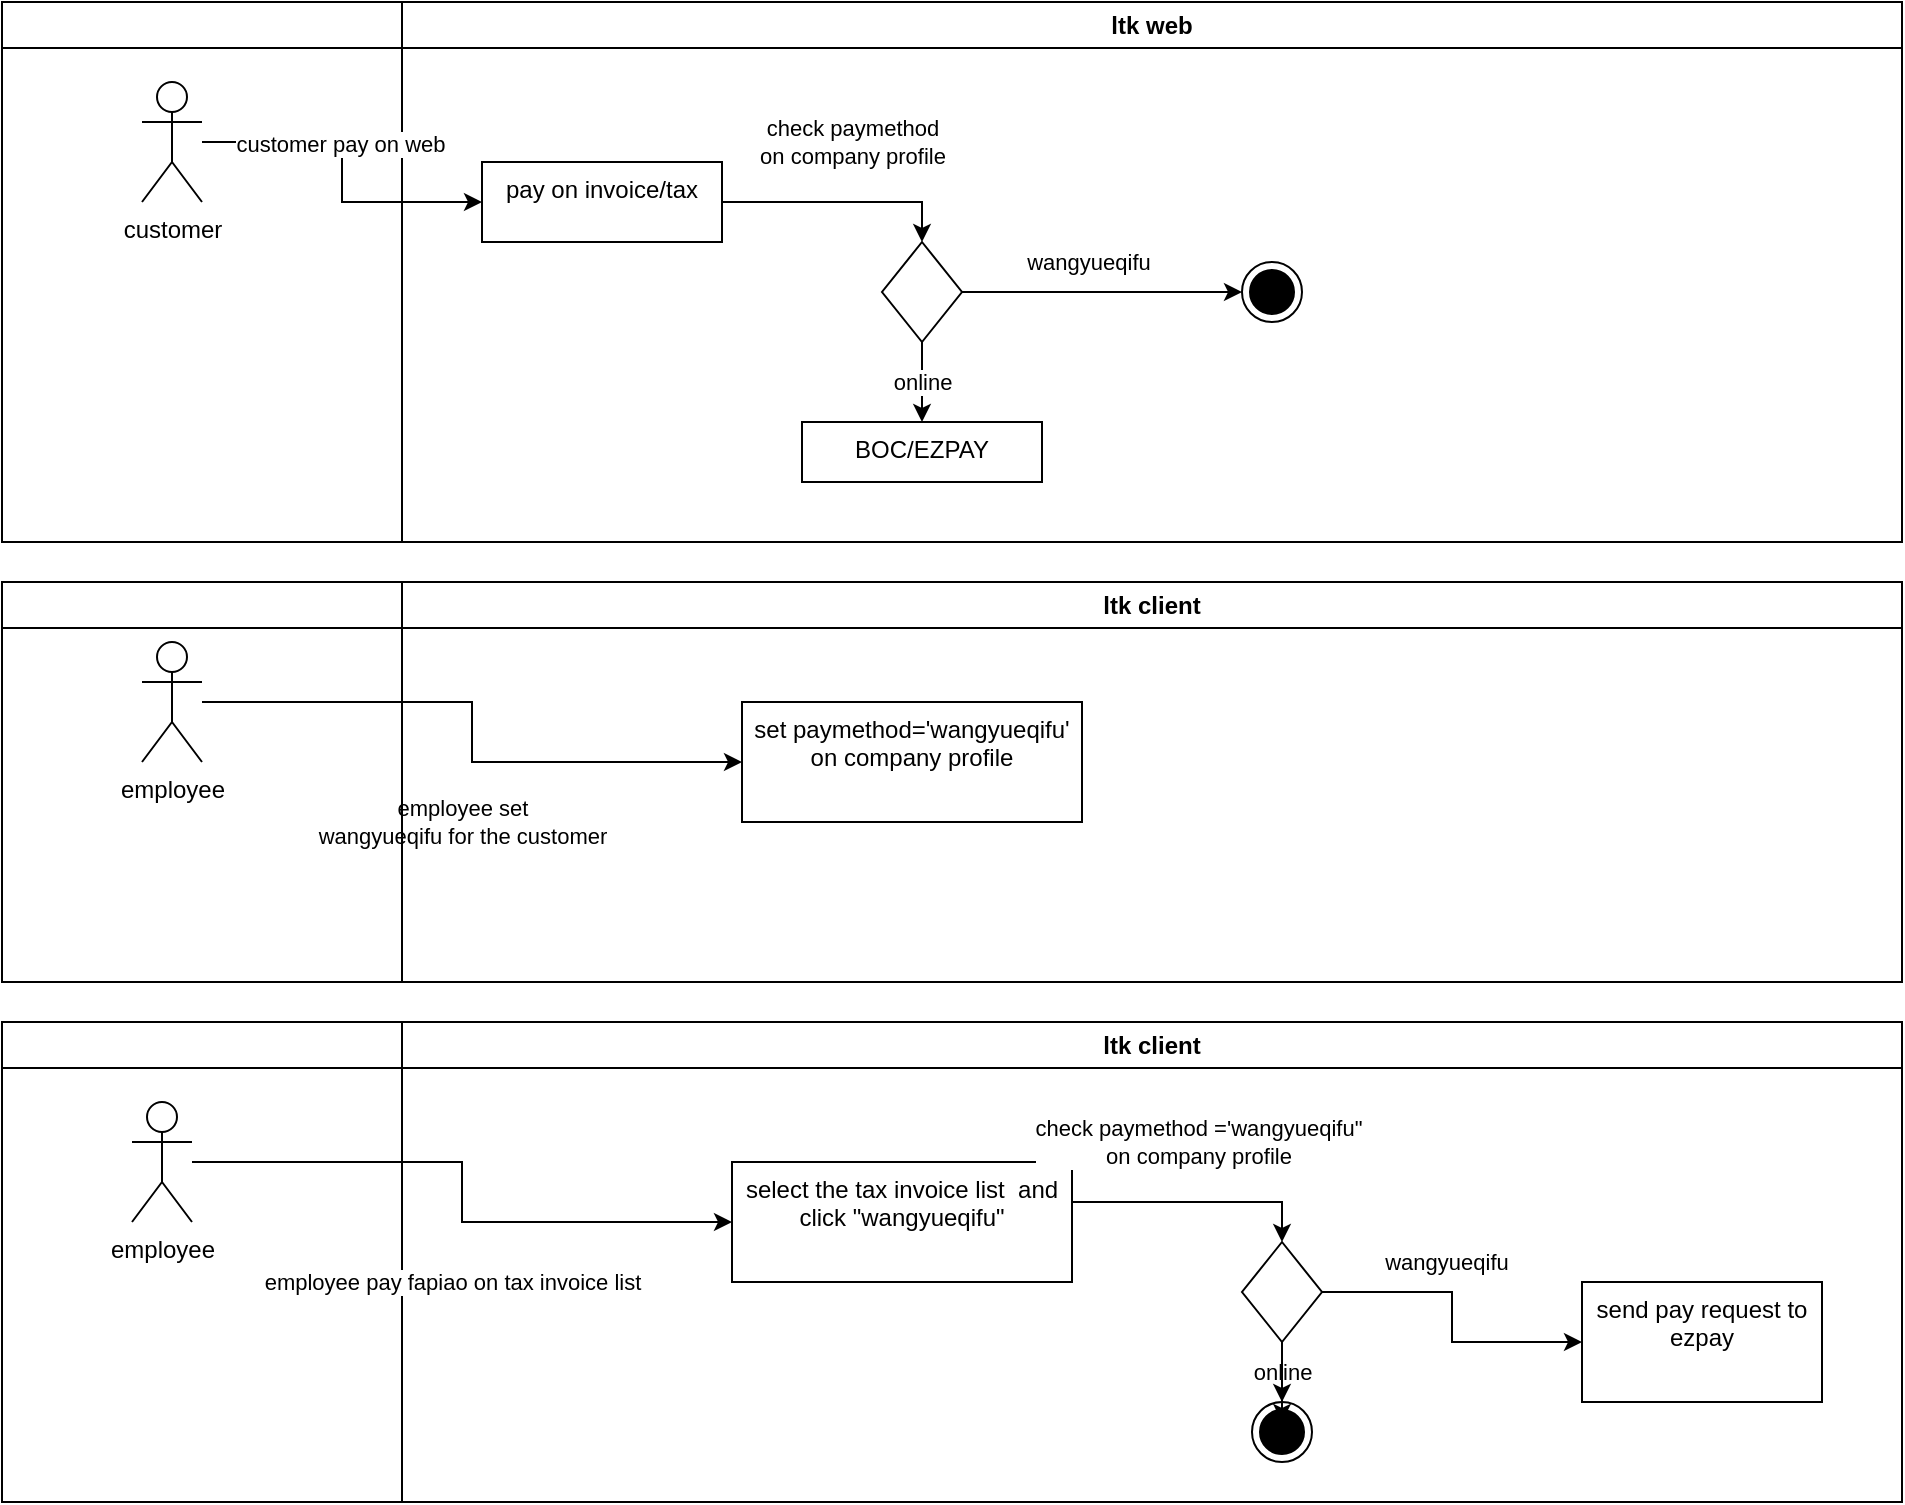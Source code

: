 <mxfile version="21.5.0" type="github" pages="2">
  <diagram name="第 1 页" id="QOnTSSQmwPnzcd5Xkw5Z">
    <mxGraphModel dx="1434" dy="740" grid="1" gridSize="10" guides="1" tooltips="1" connect="1" arrows="1" fold="1" page="1" pageScale="1" pageWidth="10000" pageHeight="10000" math="0" shadow="0">
      <root>
        <mxCell id="0" />
        <mxCell id="1" parent="0" />
        <mxCell id="YfxHdZobSpgit8-oHWuQ-1" value="" style="swimlane;whiteSpace=wrap;html=1;" parent="1" vertex="1">
          <mxGeometry x="320" y="200" width="200" height="270" as="geometry" />
        </mxCell>
        <mxCell id="YfxHdZobSpgit8-oHWuQ-20" value="customer" style="shape=umlActor;verticalLabelPosition=bottom;verticalAlign=top;html=1;" parent="YfxHdZobSpgit8-oHWuQ-1" vertex="1">
          <mxGeometry x="70" y="40" width="30" height="60" as="geometry" />
        </mxCell>
        <mxCell id="YfxHdZobSpgit8-oHWuQ-2" value="ltk web" style="swimlane;whiteSpace=wrap;html=1;startSize=23;" parent="1" vertex="1">
          <mxGeometry x="520" y="200" width="750" height="270" as="geometry" />
        </mxCell>
        <mxCell id="YfxHdZobSpgit8-oHWuQ-27" value="check paymethod &lt;br&gt;on company profile" style="edgeStyle=orthogonalEdgeStyle;rounded=0;orthogonalLoop=1;jettySize=auto;html=1;" parent="YfxHdZobSpgit8-oHWuQ-2" source="YfxHdZobSpgit8-oHWuQ-24" target="YfxHdZobSpgit8-oHWuQ-26" edge="1">
          <mxGeometry x="0.071" y="30" relative="1" as="geometry">
            <Array as="points">
              <mxPoint x="220" y="100" />
              <mxPoint x="220" y="100" />
            </Array>
            <mxPoint as="offset" />
          </mxGeometry>
        </mxCell>
        <mxCell id="YfxHdZobSpgit8-oHWuQ-24" value="pay on invoice/tax" style="whiteSpace=wrap;html=1;verticalAlign=top;" parent="YfxHdZobSpgit8-oHWuQ-2" vertex="1">
          <mxGeometry x="40" y="80" width="120" height="40" as="geometry" />
        </mxCell>
        <mxCell id="YfxHdZobSpgit8-oHWuQ-30" value="online" style="edgeStyle=orthogonalEdgeStyle;rounded=0;orthogonalLoop=1;jettySize=auto;html=1;" parent="YfxHdZobSpgit8-oHWuQ-2" source="YfxHdZobSpgit8-oHWuQ-26" target="YfxHdZobSpgit8-oHWuQ-29" edge="1">
          <mxGeometry relative="1" as="geometry" />
        </mxCell>
        <mxCell id="YfxHdZobSpgit8-oHWuQ-34" value="" style="edgeStyle=orthogonalEdgeStyle;rounded=0;orthogonalLoop=1;jettySize=auto;html=1;entryX=0;entryY=0.5;entryDx=0;entryDy=0;" parent="YfxHdZobSpgit8-oHWuQ-2" source="YfxHdZobSpgit8-oHWuQ-26" target="YfxHdZobSpgit8-oHWuQ-35" edge="1">
          <mxGeometry relative="1" as="geometry">
            <mxPoint x="430" y="115" as="targetPoint" />
            <Array as="points" />
          </mxGeometry>
        </mxCell>
        <mxCell id="YfxHdZobSpgit8-oHWuQ-36" value="wangyueqifu" style="edgeLabel;html=1;align=center;verticalAlign=middle;resizable=0;points=[];" parent="YfxHdZobSpgit8-oHWuQ-34" vertex="1" connectable="0">
          <mxGeometry x="-0.407" y="1" relative="1" as="geometry">
            <mxPoint x="21" y="-14" as="offset" />
          </mxGeometry>
        </mxCell>
        <mxCell id="YfxHdZobSpgit8-oHWuQ-26" value="" style="rhombus;whiteSpace=wrap;html=1;verticalAlign=top;" parent="YfxHdZobSpgit8-oHWuQ-2" vertex="1">
          <mxGeometry x="240" y="120" width="40" height="50" as="geometry" />
        </mxCell>
        <mxCell id="YfxHdZobSpgit8-oHWuQ-28" style="edgeStyle=orthogonalEdgeStyle;rounded=0;orthogonalLoop=1;jettySize=auto;html=1;exitX=0.5;exitY=1;exitDx=0;exitDy=0;" parent="YfxHdZobSpgit8-oHWuQ-2" source="YfxHdZobSpgit8-oHWuQ-26" target="YfxHdZobSpgit8-oHWuQ-26" edge="1">
          <mxGeometry relative="1" as="geometry" />
        </mxCell>
        <mxCell id="YfxHdZobSpgit8-oHWuQ-29" value="BOC/EZPAY" style="whiteSpace=wrap;html=1;verticalAlign=top;" parent="YfxHdZobSpgit8-oHWuQ-2" vertex="1">
          <mxGeometry x="200" y="210" width="120" height="30" as="geometry" />
        </mxCell>
        <mxCell id="YfxHdZobSpgit8-oHWuQ-35" value="" style="ellipse;html=1;shape=endState;fillColor=strokeColor;" parent="YfxHdZobSpgit8-oHWuQ-2" vertex="1">
          <mxGeometry x="420" y="130" width="30" height="30" as="geometry" />
        </mxCell>
        <mxCell id="YfxHdZobSpgit8-oHWuQ-25" value="" style="edgeStyle=orthogonalEdgeStyle;rounded=0;orthogonalLoop=1;jettySize=auto;html=1;" parent="1" source="YfxHdZobSpgit8-oHWuQ-20" target="YfxHdZobSpgit8-oHWuQ-24" edge="1">
          <mxGeometry relative="1" as="geometry" />
        </mxCell>
        <mxCell id="YfxHdZobSpgit8-oHWuQ-44" value="customer pay on web" style="edgeLabel;html=1;align=center;verticalAlign=middle;resizable=0;points=[];" parent="YfxHdZobSpgit8-oHWuQ-25" vertex="1" connectable="0">
          <mxGeometry x="-0.165" y="-1" relative="1" as="geometry">
            <mxPoint as="offset" />
          </mxGeometry>
        </mxCell>
        <mxCell id="YfxHdZobSpgit8-oHWuQ-43" value="" style="edgeStyle=orthogonalEdgeStyle;rounded=0;orthogonalLoop=1;jettySize=auto;html=1;" parent="1" source="YfxHdZobSpgit8-oHWuQ-37" target="YfxHdZobSpgit8-oHWuQ-42" edge="1">
          <mxGeometry relative="1" as="geometry" />
        </mxCell>
        <mxCell id="YfxHdZobSpgit8-oHWuQ-45" value="employee set &lt;br&gt;wangyueqifu for the customer&lt;br&gt;" style="edgeLabel;html=1;align=center;verticalAlign=middle;resizable=0;points=[];" parent="YfxHdZobSpgit8-oHWuQ-43" vertex="1" connectable="0">
          <mxGeometry x="-0.474" y="-2" relative="1" as="geometry">
            <mxPoint x="51" y="58" as="offset" />
          </mxGeometry>
        </mxCell>
        <mxCell id="YfxHdZobSpgit8-oHWuQ-37" value="employee" style="shape=umlActor;verticalLabelPosition=bottom;verticalAlign=top;html=1;" parent="1" vertex="1">
          <mxGeometry x="390" y="520" width="30" height="60" as="geometry" />
        </mxCell>
        <mxCell id="YfxHdZobSpgit8-oHWuQ-40" value="" style="swimlane;whiteSpace=wrap;html=1;" parent="1" vertex="1">
          <mxGeometry x="320" y="490" width="200" height="200" as="geometry" />
        </mxCell>
        <mxCell id="YfxHdZobSpgit8-oHWuQ-41" value="ltk client" style="swimlane;whiteSpace=wrap;html=1;" parent="1" vertex="1">
          <mxGeometry x="520" y="490" width="750" height="200" as="geometry" />
        </mxCell>
        <mxCell id="YfxHdZobSpgit8-oHWuQ-42" value="set paymethod=&#39;wangyueqifu&#39; on company profile" style="whiteSpace=wrap;html=1;verticalAlign=top;" parent="YfxHdZobSpgit8-oHWuQ-41" vertex="1">
          <mxGeometry x="170" y="60" width="170" height="60" as="geometry" />
        </mxCell>
        <mxCell id="YfxHdZobSpgit8-oHWuQ-47" value="" style="swimlane;whiteSpace=wrap;html=1;" parent="1" vertex="1">
          <mxGeometry x="320" y="710" width="200" height="240" as="geometry" />
        </mxCell>
        <mxCell id="YfxHdZobSpgit8-oHWuQ-48" value="ltk client" style="swimlane;whiteSpace=wrap;html=1;" parent="1" vertex="1">
          <mxGeometry x="520" y="710" width="750" height="240" as="geometry" />
        </mxCell>
        <mxCell id="YfxHdZobSpgit8-oHWuQ-51" value="employee" style="shape=umlActor;verticalLabelPosition=bottom;verticalAlign=top;html=1;" parent="YfxHdZobSpgit8-oHWuQ-48" vertex="1">
          <mxGeometry x="-135" y="40" width="30" height="60" as="geometry" />
        </mxCell>
        <mxCell id="YfxHdZobSpgit8-oHWuQ-52" value="select the tax invoice list&amp;nbsp; and click &quot;wangyueqifu&quot;" style="whiteSpace=wrap;html=1;verticalAlign=top;" parent="YfxHdZobSpgit8-oHWuQ-48" vertex="1">
          <mxGeometry x="165" y="70" width="170" height="60" as="geometry" />
        </mxCell>
        <mxCell id="YfxHdZobSpgit8-oHWuQ-49" value="" style="edgeStyle=orthogonalEdgeStyle;rounded=0;orthogonalLoop=1;jettySize=auto;html=1;" parent="YfxHdZobSpgit8-oHWuQ-48" source="YfxHdZobSpgit8-oHWuQ-51" target="YfxHdZobSpgit8-oHWuQ-52" edge="1">
          <mxGeometry relative="1" as="geometry" />
        </mxCell>
        <mxCell id="YfxHdZobSpgit8-oHWuQ-50" value="employee pay fapiao on tax invoice list" style="edgeLabel;html=1;align=center;verticalAlign=middle;resizable=0;points=[];" parent="YfxHdZobSpgit8-oHWuQ-49" vertex="1" connectable="0">
          <mxGeometry x="-0.474" y="-2" relative="1" as="geometry">
            <mxPoint x="51" y="58" as="offset" />
          </mxGeometry>
        </mxCell>
        <mxCell id="YfxHdZobSpgit8-oHWuQ-54" value="check paymethod =&#39;wangyueqifu&quot;&lt;br&gt;on company profile" style="edgeStyle=orthogonalEdgeStyle;rounded=0;orthogonalLoop=1;jettySize=auto;html=1;exitX=1;exitY=0.5;exitDx=0;exitDy=0;" parent="1" source="YfxHdZobSpgit8-oHWuQ-52" target="YfxHdZobSpgit8-oHWuQ-57" edge="1">
          <mxGeometry x="0.071" y="30" relative="1" as="geometry">
            <mxPoint x="860" y="800" as="sourcePoint" />
            <Array as="points">
              <mxPoint x="855" y="800" />
              <mxPoint x="960" y="800" />
            </Array>
            <mxPoint as="offset" />
          </mxGeometry>
        </mxCell>
        <mxCell id="YfxHdZobSpgit8-oHWuQ-55" value="online" style="edgeStyle=orthogonalEdgeStyle;rounded=0;orthogonalLoop=1;jettySize=auto;html=1;" parent="1" source="YfxHdZobSpgit8-oHWuQ-60" edge="1">
          <mxGeometry relative="1" as="geometry">
            <mxPoint x="960" y="910" as="targetPoint" />
          </mxGeometry>
        </mxCell>
        <mxCell id="YfxHdZobSpgit8-oHWuQ-56" value="wangyueqifu" style="edgeLabel;html=1;align=center;verticalAlign=middle;resizable=0;points=[];" parent="1" vertex="1" connectable="0">
          <mxGeometry x="1042" y="830" as="geometry" />
        </mxCell>
        <mxCell id="YfxHdZobSpgit8-oHWuQ-65" value="" style="edgeStyle=orthogonalEdgeStyle;rounded=0;orthogonalLoop=1;jettySize=auto;html=1;" parent="1" source="YfxHdZobSpgit8-oHWuQ-57" target="YfxHdZobSpgit8-oHWuQ-64" edge="1">
          <mxGeometry relative="1" as="geometry" />
        </mxCell>
        <mxCell id="YfxHdZobSpgit8-oHWuQ-57" value="" style="rhombus;whiteSpace=wrap;html=1;verticalAlign=top;" parent="1" vertex="1">
          <mxGeometry x="940" y="820" width="40" height="50" as="geometry" />
        </mxCell>
        <mxCell id="YfxHdZobSpgit8-oHWuQ-61" value="" style="edgeStyle=orthogonalEdgeStyle;rounded=0;orthogonalLoop=1;jettySize=auto;html=1;" parent="1" source="YfxHdZobSpgit8-oHWuQ-57" target="YfxHdZobSpgit8-oHWuQ-60" edge="1">
          <mxGeometry relative="1" as="geometry">
            <mxPoint x="960" y="870" as="sourcePoint" />
            <mxPoint x="960" y="910" as="targetPoint" />
          </mxGeometry>
        </mxCell>
        <mxCell id="YfxHdZobSpgit8-oHWuQ-60" value="" style="ellipse;html=1;shape=endState;fillColor=strokeColor;" parent="1" vertex="1">
          <mxGeometry x="945" y="900" width="30" height="30" as="geometry" />
        </mxCell>
        <mxCell id="YfxHdZobSpgit8-oHWuQ-64" value="send pay request to ezpay" style="whiteSpace=wrap;html=1;verticalAlign=top;" parent="1" vertex="1">
          <mxGeometry x="1110" y="840" width="120" height="60" as="geometry" />
        </mxCell>
      </root>
    </mxGraphModel>
  </diagram>
  <diagram id="VXqxmV0sfSE91kFAPOje" name="第 2 页">
    <mxGraphModel dx="1434" dy="740" grid="1" gridSize="10" guides="1" tooltips="1" connect="1" arrows="1" fold="1" page="1" pageScale="1" pageWidth="10000" pageHeight="10000" math="0" shadow="0">
      <root>
        <mxCell id="0" />
        <mxCell id="1" parent="0" />
        <mxCell id="5-Cu4zkN_AArqsfCvLDR-1" value="" style="swimlane;whiteSpace=wrap;html=1;" vertex="1" parent="1">
          <mxGeometry x="320" y="200" width="200" height="270" as="geometry" />
        </mxCell>
        <mxCell id="5-Cu4zkN_AArqsfCvLDR-2" value="customer" style="shape=umlActor;verticalLabelPosition=bottom;verticalAlign=top;html=1;" vertex="1" parent="5-Cu4zkN_AArqsfCvLDR-1">
          <mxGeometry x="70" y="40" width="30" height="60" as="geometry" />
        </mxCell>
        <mxCell id="5-Cu4zkN_AArqsfCvLDR-3" value="ltk web" style="swimlane;whiteSpace=wrap;html=1;startSize=23;" vertex="1" parent="1">
          <mxGeometry x="520" y="200" width="750" height="270" as="geometry" />
        </mxCell>
        <mxCell id="5-Cu4zkN_AArqsfCvLDR-4" value="check paymethod &lt;br&gt;on company profile" style="edgeStyle=orthogonalEdgeStyle;rounded=0;orthogonalLoop=1;jettySize=auto;html=1;" edge="1" parent="5-Cu4zkN_AArqsfCvLDR-3" source="5-Cu4zkN_AArqsfCvLDR-5" target="5-Cu4zkN_AArqsfCvLDR-9">
          <mxGeometry x="0.071" y="30" relative="1" as="geometry">
            <Array as="points">
              <mxPoint x="220" y="100" />
              <mxPoint x="220" y="100" />
            </Array>
            <mxPoint as="offset" />
          </mxGeometry>
        </mxCell>
        <mxCell id="5-Cu4zkN_AArqsfCvLDR-5" value="pay on invoice/tax" style="whiteSpace=wrap;html=1;verticalAlign=top;" vertex="1" parent="5-Cu4zkN_AArqsfCvLDR-3">
          <mxGeometry x="40" y="80" width="120" height="40" as="geometry" />
        </mxCell>
        <mxCell id="5-Cu4zkN_AArqsfCvLDR-6" value="online" style="edgeStyle=orthogonalEdgeStyle;rounded=0;orthogonalLoop=1;jettySize=auto;html=1;" edge="1" parent="5-Cu4zkN_AArqsfCvLDR-3" source="5-Cu4zkN_AArqsfCvLDR-9" target="5-Cu4zkN_AArqsfCvLDR-11">
          <mxGeometry relative="1" as="geometry" />
        </mxCell>
        <mxCell id="5-Cu4zkN_AArqsfCvLDR-7" value="" style="edgeStyle=orthogonalEdgeStyle;rounded=0;orthogonalLoop=1;jettySize=auto;html=1;entryX=0;entryY=0.5;entryDx=0;entryDy=0;" edge="1" parent="5-Cu4zkN_AArqsfCvLDR-3" source="5-Cu4zkN_AArqsfCvLDR-9" target="5-Cu4zkN_AArqsfCvLDR-12">
          <mxGeometry relative="1" as="geometry">
            <mxPoint x="430" y="115" as="targetPoint" />
            <Array as="points" />
          </mxGeometry>
        </mxCell>
        <mxCell id="5-Cu4zkN_AArqsfCvLDR-8" value="wangyueqifu" style="edgeLabel;html=1;align=center;verticalAlign=middle;resizable=0;points=[];" vertex="1" connectable="0" parent="5-Cu4zkN_AArqsfCvLDR-7">
          <mxGeometry x="-0.407" y="1" relative="1" as="geometry">
            <mxPoint x="21" y="-14" as="offset" />
          </mxGeometry>
        </mxCell>
        <mxCell id="5-Cu4zkN_AArqsfCvLDR-9" value="" style="rhombus;whiteSpace=wrap;html=1;verticalAlign=top;" vertex="1" parent="5-Cu4zkN_AArqsfCvLDR-3">
          <mxGeometry x="240" y="120" width="40" height="50" as="geometry" />
        </mxCell>
        <mxCell id="5-Cu4zkN_AArqsfCvLDR-10" style="edgeStyle=orthogonalEdgeStyle;rounded=0;orthogonalLoop=1;jettySize=auto;html=1;exitX=0.5;exitY=1;exitDx=0;exitDy=0;" edge="1" parent="5-Cu4zkN_AArqsfCvLDR-3" source="5-Cu4zkN_AArqsfCvLDR-9" target="5-Cu4zkN_AArqsfCvLDR-9">
          <mxGeometry relative="1" as="geometry" />
        </mxCell>
        <mxCell id="5-Cu4zkN_AArqsfCvLDR-11" value="BOC/EZPAY" style="whiteSpace=wrap;html=1;verticalAlign=top;" vertex="1" parent="5-Cu4zkN_AArqsfCvLDR-3">
          <mxGeometry x="200" y="210" width="120" height="30" as="geometry" />
        </mxCell>
        <mxCell id="5-Cu4zkN_AArqsfCvLDR-12" value="" style="ellipse;html=1;shape=endState;fillColor=strokeColor;" vertex="1" parent="5-Cu4zkN_AArqsfCvLDR-3">
          <mxGeometry x="420" y="130" width="30" height="30" as="geometry" />
        </mxCell>
        <mxCell id="5-Cu4zkN_AArqsfCvLDR-13" value="" style="edgeStyle=orthogonalEdgeStyle;rounded=0;orthogonalLoop=1;jettySize=auto;html=1;" edge="1" parent="1" source="5-Cu4zkN_AArqsfCvLDR-2" target="5-Cu4zkN_AArqsfCvLDR-5">
          <mxGeometry relative="1" as="geometry" />
        </mxCell>
        <mxCell id="5-Cu4zkN_AArqsfCvLDR-14" value="customer pay on web" style="edgeLabel;html=1;align=center;verticalAlign=middle;resizable=0;points=[];" vertex="1" connectable="0" parent="5-Cu4zkN_AArqsfCvLDR-13">
          <mxGeometry x="-0.165" y="-1" relative="1" as="geometry">
            <mxPoint as="offset" />
          </mxGeometry>
        </mxCell>
      </root>
    </mxGraphModel>
  </diagram>
</mxfile>
